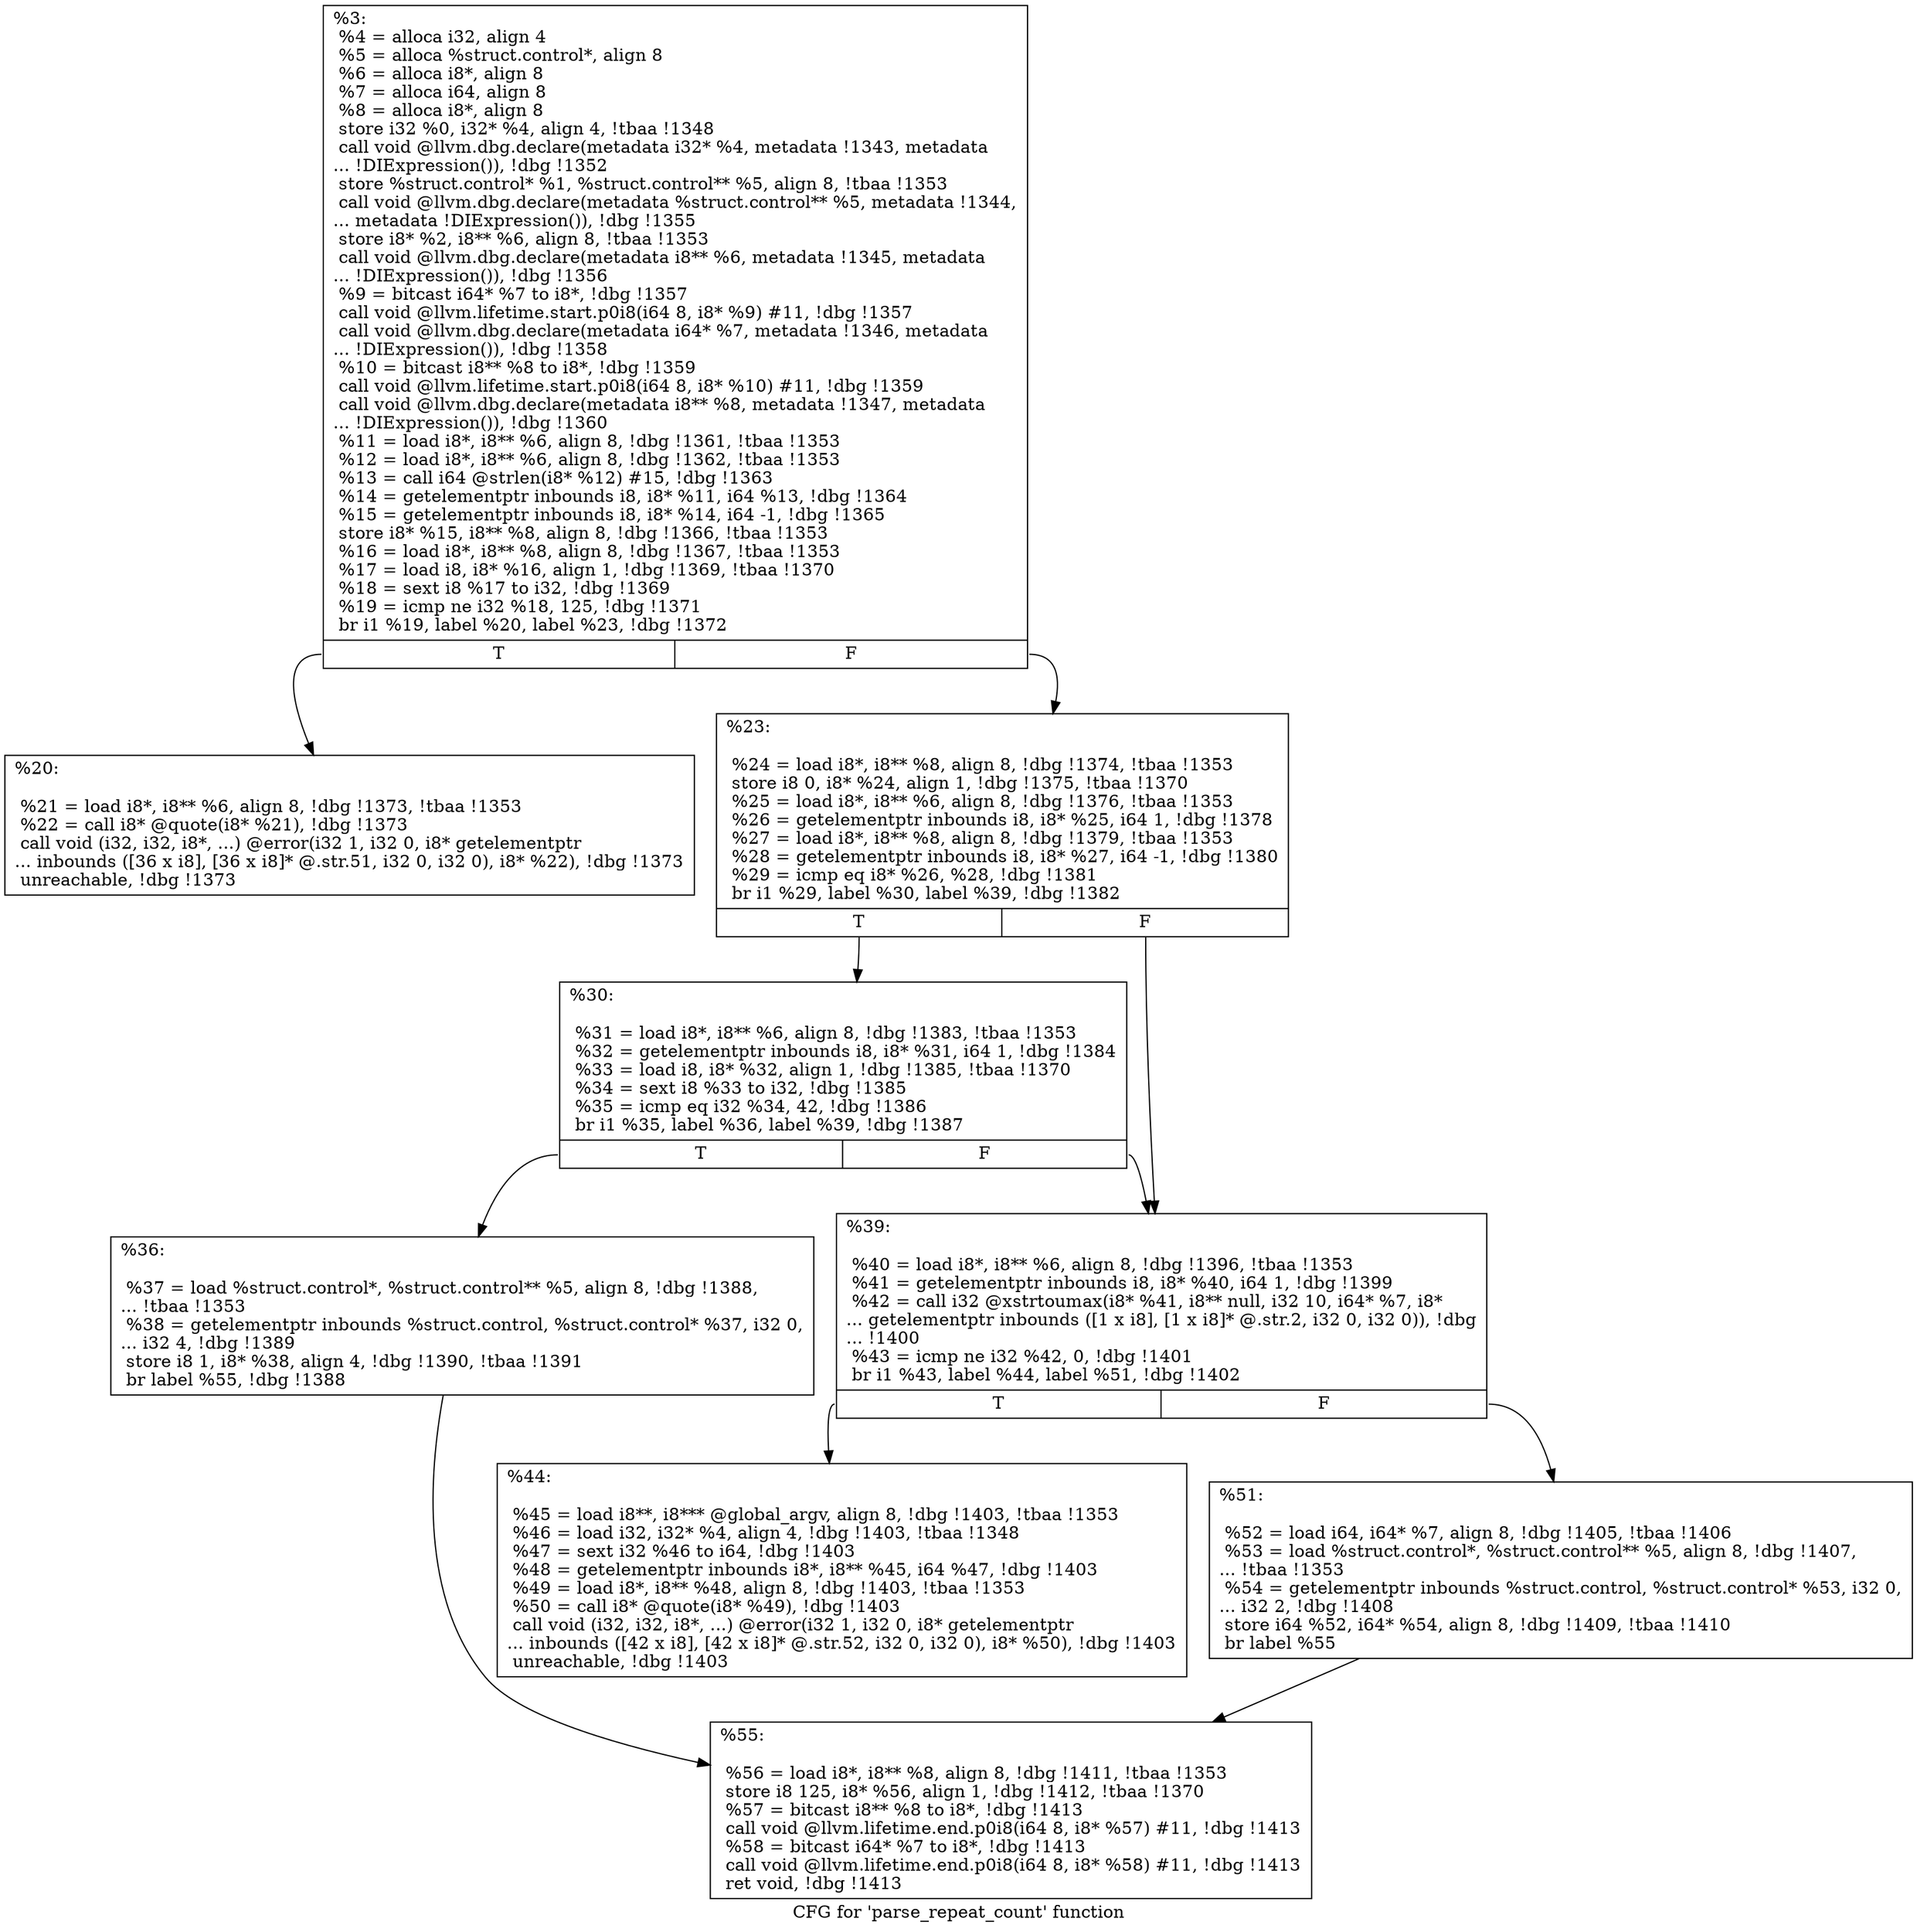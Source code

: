 digraph "CFG for 'parse_repeat_count' function" {
	label="CFG for 'parse_repeat_count' function";

	Node0x1354d40 [shape=record,label="{%3:\l  %4 = alloca i32, align 4\l  %5 = alloca %struct.control*, align 8\l  %6 = alloca i8*, align 8\l  %7 = alloca i64, align 8\l  %8 = alloca i8*, align 8\l  store i32 %0, i32* %4, align 4, !tbaa !1348\l  call void @llvm.dbg.declare(metadata i32* %4, metadata !1343, metadata\l... !DIExpression()), !dbg !1352\l  store %struct.control* %1, %struct.control** %5, align 8, !tbaa !1353\l  call void @llvm.dbg.declare(metadata %struct.control** %5, metadata !1344,\l... metadata !DIExpression()), !dbg !1355\l  store i8* %2, i8** %6, align 8, !tbaa !1353\l  call void @llvm.dbg.declare(metadata i8** %6, metadata !1345, metadata\l... !DIExpression()), !dbg !1356\l  %9 = bitcast i64* %7 to i8*, !dbg !1357\l  call void @llvm.lifetime.start.p0i8(i64 8, i8* %9) #11, !dbg !1357\l  call void @llvm.dbg.declare(metadata i64* %7, metadata !1346, metadata\l... !DIExpression()), !dbg !1358\l  %10 = bitcast i8** %8 to i8*, !dbg !1359\l  call void @llvm.lifetime.start.p0i8(i64 8, i8* %10) #11, !dbg !1359\l  call void @llvm.dbg.declare(metadata i8** %8, metadata !1347, metadata\l... !DIExpression()), !dbg !1360\l  %11 = load i8*, i8** %6, align 8, !dbg !1361, !tbaa !1353\l  %12 = load i8*, i8** %6, align 8, !dbg !1362, !tbaa !1353\l  %13 = call i64 @strlen(i8* %12) #15, !dbg !1363\l  %14 = getelementptr inbounds i8, i8* %11, i64 %13, !dbg !1364\l  %15 = getelementptr inbounds i8, i8* %14, i64 -1, !dbg !1365\l  store i8* %15, i8** %8, align 8, !dbg !1366, !tbaa !1353\l  %16 = load i8*, i8** %8, align 8, !dbg !1367, !tbaa !1353\l  %17 = load i8, i8* %16, align 1, !dbg !1369, !tbaa !1370\l  %18 = sext i8 %17 to i32, !dbg !1369\l  %19 = icmp ne i32 %18, 125, !dbg !1371\l  br i1 %19, label %20, label %23, !dbg !1372\l|{<s0>T|<s1>F}}"];
	Node0x1354d40:s0 -> Node0x1354d90;
	Node0x1354d40:s1 -> Node0x1354de0;
	Node0x1354d90 [shape=record,label="{%20:\l\l  %21 = load i8*, i8** %6, align 8, !dbg !1373, !tbaa !1353\l  %22 = call i8* @quote(i8* %21), !dbg !1373\l  call void (i32, i32, i8*, ...) @error(i32 1, i32 0, i8* getelementptr\l... inbounds ([36 x i8], [36 x i8]* @.str.51, i32 0, i32 0), i8* %22), !dbg !1373\l  unreachable, !dbg !1373\l}"];
	Node0x1354de0 [shape=record,label="{%23:\l\l  %24 = load i8*, i8** %8, align 8, !dbg !1374, !tbaa !1353\l  store i8 0, i8* %24, align 1, !dbg !1375, !tbaa !1370\l  %25 = load i8*, i8** %6, align 8, !dbg !1376, !tbaa !1353\l  %26 = getelementptr inbounds i8, i8* %25, i64 1, !dbg !1378\l  %27 = load i8*, i8** %8, align 8, !dbg !1379, !tbaa !1353\l  %28 = getelementptr inbounds i8, i8* %27, i64 -1, !dbg !1380\l  %29 = icmp eq i8* %26, %28, !dbg !1381\l  br i1 %29, label %30, label %39, !dbg !1382\l|{<s0>T|<s1>F}}"];
	Node0x1354de0:s0 -> Node0x1354e30;
	Node0x1354de0:s1 -> Node0x1354ed0;
	Node0x1354e30 [shape=record,label="{%30:\l\l  %31 = load i8*, i8** %6, align 8, !dbg !1383, !tbaa !1353\l  %32 = getelementptr inbounds i8, i8* %31, i64 1, !dbg !1384\l  %33 = load i8, i8* %32, align 1, !dbg !1385, !tbaa !1370\l  %34 = sext i8 %33 to i32, !dbg !1385\l  %35 = icmp eq i32 %34, 42, !dbg !1386\l  br i1 %35, label %36, label %39, !dbg !1387\l|{<s0>T|<s1>F}}"];
	Node0x1354e30:s0 -> Node0x1354e80;
	Node0x1354e30:s1 -> Node0x1354ed0;
	Node0x1354e80 [shape=record,label="{%36:\l\l  %37 = load %struct.control*, %struct.control** %5, align 8, !dbg !1388,\l... !tbaa !1353\l  %38 = getelementptr inbounds %struct.control, %struct.control* %37, i32 0,\l... i32 4, !dbg !1389\l  store i8 1, i8* %38, align 4, !dbg !1390, !tbaa !1391\l  br label %55, !dbg !1388\l}"];
	Node0x1354e80 -> Node0x1354fc0;
	Node0x1354ed0 [shape=record,label="{%39:\l\l  %40 = load i8*, i8** %6, align 8, !dbg !1396, !tbaa !1353\l  %41 = getelementptr inbounds i8, i8* %40, i64 1, !dbg !1399\l  %42 = call i32 @xstrtoumax(i8* %41, i8** null, i32 10, i64* %7, i8*\l... getelementptr inbounds ([1 x i8], [1 x i8]* @.str.2, i32 0, i32 0)), !dbg\l... !1400\l  %43 = icmp ne i32 %42, 0, !dbg !1401\l  br i1 %43, label %44, label %51, !dbg !1402\l|{<s0>T|<s1>F}}"];
	Node0x1354ed0:s0 -> Node0x1354f20;
	Node0x1354ed0:s1 -> Node0x1354f70;
	Node0x1354f20 [shape=record,label="{%44:\l\l  %45 = load i8**, i8*** @global_argv, align 8, !dbg !1403, !tbaa !1353\l  %46 = load i32, i32* %4, align 4, !dbg !1403, !tbaa !1348\l  %47 = sext i32 %46 to i64, !dbg !1403\l  %48 = getelementptr inbounds i8*, i8** %45, i64 %47, !dbg !1403\l  %49 = load i8*, i8** %48, align 8, !dbg !1403, !tbaa !1353\l  %50 = call i8* @quote(i8* %49), !dbg !1403\l  call void (i32, i32, i8*, ...) @error(i32 1, i32 0, i8* getelementptr\l... inbounds ([42 x i8], [42 x i8]* @.str.52, i32 0, i32 0), i8* %50), !dbg !1403\l  unreachable, !dbg !1403\l}"];
	Node0x1354f70 [shape=record,label="{%51:\l\l  %52 = load i64, i64* %7, align 8, !dbg !1405, !tbaa !1406\l  %53 = load %struct.control*, %struct.control** %5, align 8, !dbg !1407,\l... !tbaa !1353\l  %54 = getelementptr inbounds %struct.control, %struct.control* %53, i32 0,\l... i32 2, !dbg !1408\l  store i64 %52, i64* %54, align 8, !dbg !1409, !tbaa !1410\l  br label %55\l}"];
	Node0x1354f70 -> Node0x1354fc0;
	Node0x1354fc0 [shape=record,label="{%55:\l\l  %56 = load i8*, i8** %8, align 8, !dbg !1411, !tbaa !1353\l  store i8 125, i8* %56, align 1, !dbg !1412, !tbaa !1370\l  %57 = bitcast i8** %8 to i8*, !dbg !1413\l  call void @llvm.lifetime.end.p0i8(i64 8, i8* %57) #11, !dbg !1413\l  %58 = bitcast i64* %7 to i8*, !dbg !1413\l  call void @llvm.lifetime.end.p0i8(i64 8, i8* %58) #11, !dbg !1413\l  ret void, !dbg !1413\l}"];
}
